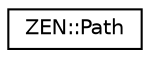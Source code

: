 digraph "Graphical Class Hierarchy"
{
 // LATEX_PDF_SIZE
  edge [fontname="Helvetica",fontsize="10",labelfontname="Helvetica",labelfontsize="10"];
  node [fontname="Helvetica",fontsize="10",shape=record];
  rankdir="LR";
  Node0 [label="ZEN::Path",height=0.2,width=0.4,color="black", fillcolor="white", style="filled",URL="$classZEN_1_1Path.html",tooltip=" "];
}
